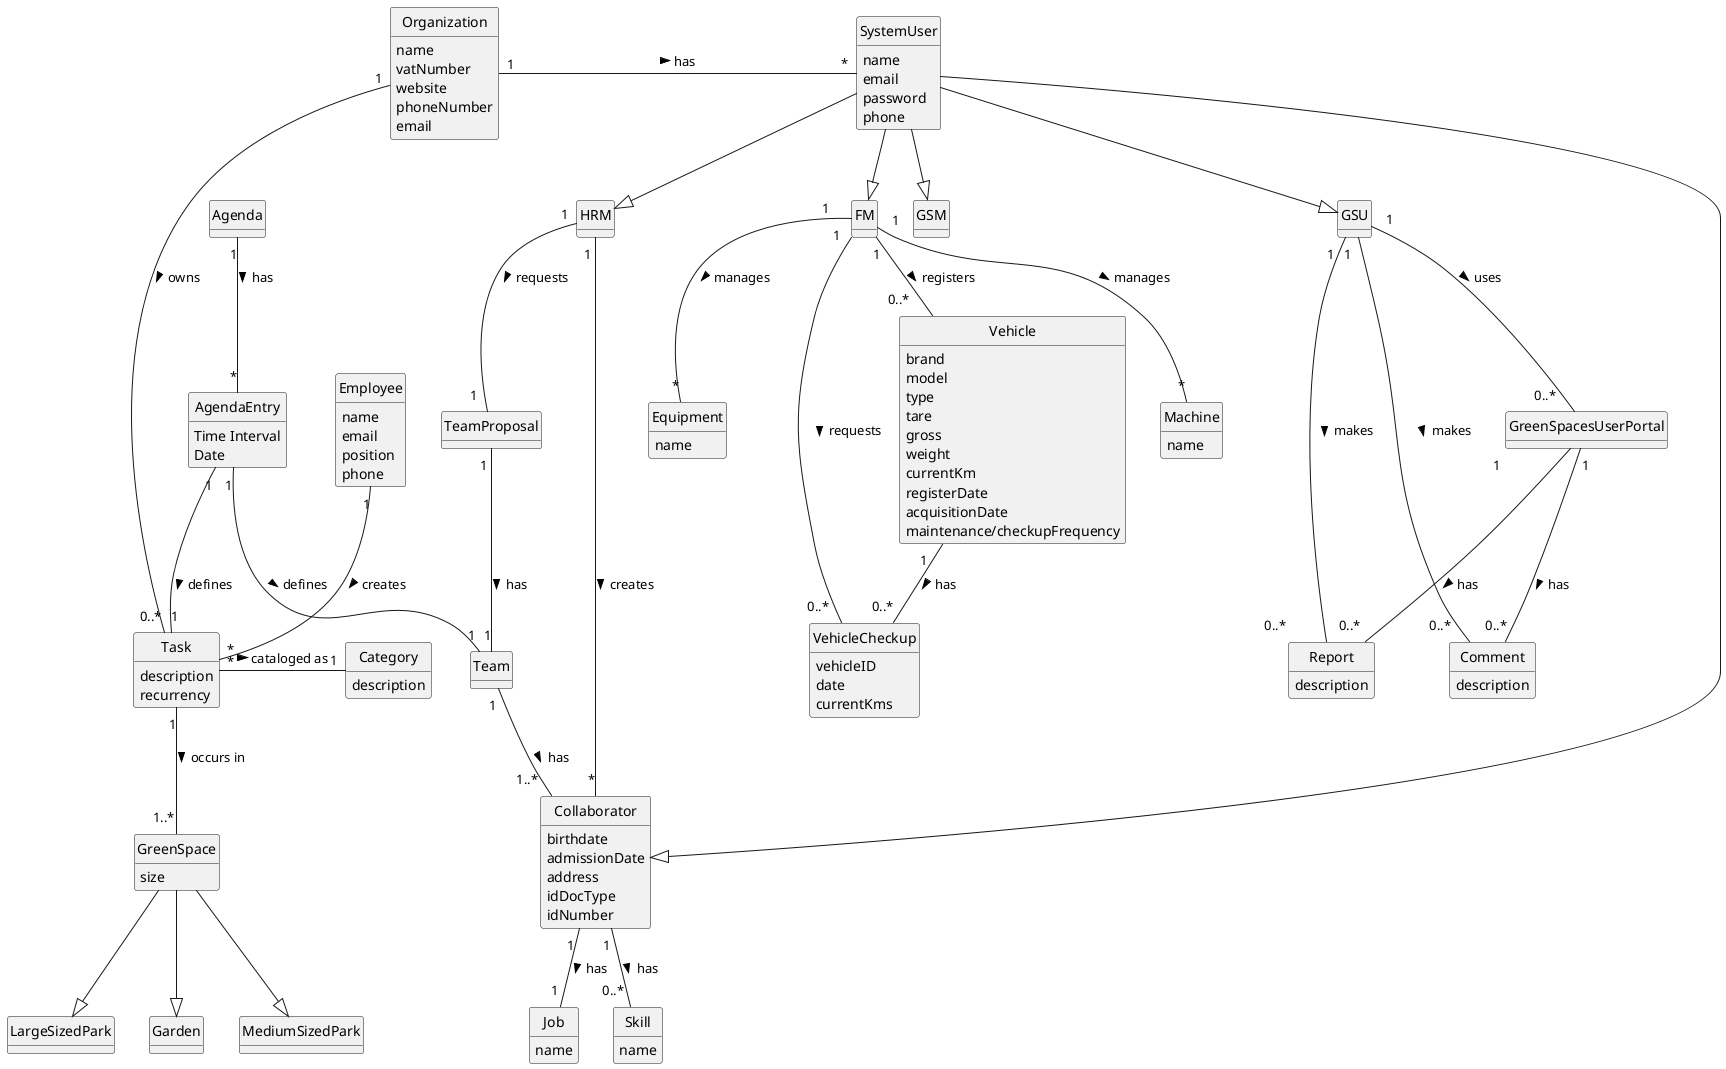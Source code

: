 @startuml
skinparam monochrome true
skinparam packageStyle rectangle
skinparam shadowing false
'skinparam linetype ortho
'left to right direction
skinparam classAttributeIconSize 0
hide circle
hide methods

'title Domain Model

'class Platform {
'  -description
'}

class Organization {
    name
    vatNumber
    website
    phoneNumber
    email

}

class GreenSpace {
    size
}

class Garden
class MediumSizedPark
class LargeSizedPark

class SystemUser {
    name
    email
    password
    phone

}
class HRM {
}
class FM {
}
class Collaborator {
               birthdate
               admissionDate
               address
               idDocType
               idNumber
}
class GSM {
}
class GSU {
}

class TeamProposal {
}

class Team {
}

class Skill {
    name
}

class Job {
    name
}

class Task {
    description
    recurrency
}

class VehicleCheckup {
        vehicleID
        date
        currentKms
}

class Vehicle {
            brand
           model
           type
           tare
           gross
           weight
           currentKm
           registerDate
           acquisitionDate
           maintenance/checkupFrequency
}

class Machine {
    name
}

class Equipment {
    name
}

class Agenda {
}

class AgendaEntry {
    Time Interval
    Date
}

class GreenSpacesUserPortal{
}

class Comment{
    description
}
class Report{
    description
}

class Category {
    description
}

class Employee {
    name
    email
    position
    phone
}

SystemUser --|> HRM
SystemUser --|> FM
SystemUser --|> Collaborator
SystemUser --|> GSM
SystemUser --|> GSU

GreenSpace --|> Garden
GreenSpace --|> MediumSizedPark
GreenSpace --|> LargeSizedPark

Task "1" -- "1..*" GreenSpace : occurs in >

Agenda "1" -- "*" AgendaEntry : has >
AgendaEntry "1" -- "1" Task : defines >
AgendaEntry "1" -- "1" Team : defines >

FM " 1" -- "0..*     " Vehicle : registers >
FM "  1 " -- "*" Machine : manages >
FM "  1    " -- "*" Equipment : manages >
Vehicle "1   " -- "0..* " VehicleCheckup : has >
FM "1 " -- "0..*  " VehicleCheckup : requests >
GSU"  1  " -- "0..*          " Report: makes >
GSU"  1  " -- "0..*   " Comment: makes >
GSU"  1  " -- "0..*   " GreenSpacesUserPortal:  uses >
GreenSpacesUserPortal "1                 " -- "0..*   " Report : has >
GreenSpacesUserPortal "1    " -- "0..*" Comment : has >

'Platform "1" -- "*" Organization : has registered >
'Platform "1" -- "*" Category : defines >
Organization "1" - "*" SystemUser : has >
Organization "1" - "0..*" Task: owns >
'Task "*" -- "1" Employee: created by >
Employee "1" -- "*" Task : creates >
'Employee "0..1" -- "1" User: acts as >
Task "*" - "1" Category: cataloged as >




HRM "1 " -- "*" Collaborator : creates >
HRM "1" -- "1  " TeamProposal : requests >
TeamProposal "1 " --"1" Team: has >
Team "1 " -- "1..*  " Collaborator: has >
Collaborator "1 " -- "0..* " Skill : has >
Collaborator "1 " -- "1 " Job : has >

@enduml